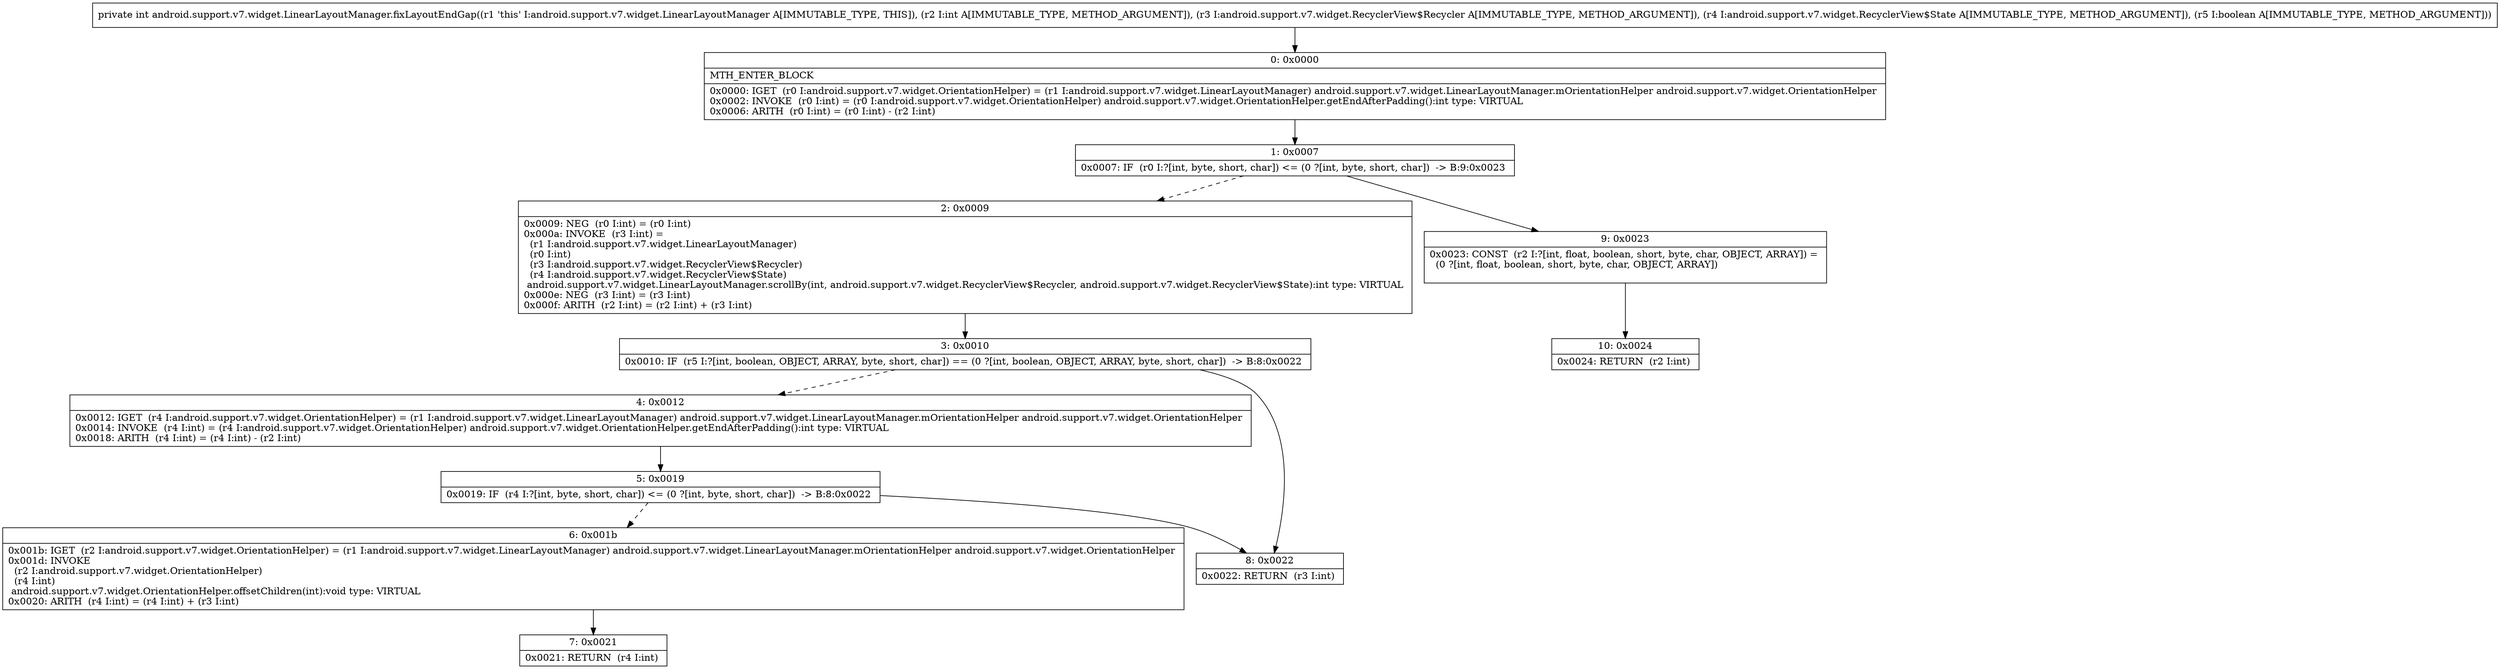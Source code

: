 digraph "CFG forandroid.support.v7.widget.LinearLayoutManager.fixLayoutEndGap(ILandroid\/support\/v7\/widget\/RecyclerView$Recycler;Landroid\/support\/v7\/widget\/RecyclerView$State;Z)I" {
Node_0 [shape=record,label="{0\:\ 0x0000|MTH_ENTER_BLOCK\l|0x0000: IGET  (r0 I:android.support.v7.widget.OrientationHelper) = (r1 I:android.support.v7.widget.LinearLayoutManager) android.support.v7.widget.LinearLayoutManager.mOrientationHelper android.support.v7.widget.OrientationHelper \l0x0002: INVOKE  (r0 I:int) = (r0 I:android.support.v7.widget.OrientationHelper) android.support.v7.widget.OrientationHelper.getEndAfterPadding():int type: VIRTUAL \l0x0006: ARITH  (r0 I:int) = (r0 I:int) \- (r2 I:int) \l}"];
Node_1 [shape=record,label="{1\:\ 0x0007|0x0007: IF  (r0 I:?[int, byte, short, char]) \<= (0 ?[int, byte, short, char])  \-\> B:9:0x0023 \l}"];
Node_2 [shape=record,label="{2\:\ 0x0009|0x0009: NEG  (r0 I:int) = (r0 I:int) \l0x000a: INVOKE  (r3 I:int) = \l  (r1 I:android.support.v7.widget.LinearLayoutManager)\l  (r0 I:int)\l  (r3 I:android.support.v7.widget.RecyclerView$Recycler)\l  (r4 I:android.support.v7.widget.RecyclerView$State)\l android.support.v7.widget.LinearLayoutManager.scrollBy(int, android.support.v7.widget.RecyclerView$Recycler, android.support.v7.widget.RecyclerView$State):int type: VIRTUAL \l0x000e: NEG  (r3 I:int) = (r3 I:int) \l0x000f: ARITH  (r2 I:int) = (r2 I:int) + (r3 I:int) \l}"];
Node_3 [shape=record,label="{3\:\ 0x0010|0x0010: IF  (r5 I:?[int, boolean, OBJECT, ARRAY, byte, short, char]) == (0 ?[int, boolean, OBJECT, ARRAY, byte, short, char])  \-\> B:8:0x0022 \l}"];
Node_4 [shape=record,label="{4\:\ 0x0012|0x0012: IGET  (r4 I:android.support.v7.widget.OrientationHelper) = (r1 I:android.support.v7.widget.LinearLayoutManager) android.support.v7.widget.LinearLayoutManager.mOrientationHelper android.support.v7.widget.OrientationHelper \l0x0014: INVOKE  (r4 I:int) = (r4 I:android.support.v7.widget.OrientationHelper) android.support.v7.widget.OrientationHelper.getEndAfterPadding():int type: VIRTUAL \l0x0018: ARITH  (r4 I:int) = (r4 I:int) \- (r2 I:int) \l}"];
Node_5 [shape=record,label="{5\:\ 0x0019|0x0019: IF  (r4 I:?[int, byte, short, char]) \<= (0 ?[int, byte, short, char])  \-\> B:8:0x0022 \l}"];
Node_6 [shape=record,label="{6\:\ 0x001b|0x001b: IGET  (r2 I:android.support.v7.widget.OrientationHelper) = (r1 I:android.support.v7.widget.LinearLayoutManager) android.support.v7.widget.LinearLayoutManager.mOrientationHelper android.support.v7.widget.OrientationHelper \l0x001d: INVOKE  \l  (r2 I:android.support.v7.widget.OrientationHelper)\l  (r4 I:int)\l android.support.v7.widget.OrientationHelper.offsetChildren(int):void type: VIRTUAL \l0x0020: ARITH  (r4 I:int) = (r4 I:int) + (r3 I:int) \l}"];
Node_7 [shape=record,label="{7\:\ 0x0021|0x0021: RETURN  (r4 I:int) \l}"];
Node_8 [shape=record,label="{8\:\ 0x0022|0x0022: RETURN  (r3 I:int) \l}"];
Node_9 [shape=record,label="{9\:\ 0x0023|0x0023: CONST  (r2 I:?[int, float, boolean, short, byte, char, OBJECT, ARRAY]) = \l  (0 ?[int, float, boolean, short, byte, char, OBJECT, ARRAY])\l \l}"];
Node_10 [shape=record,label="{10\:\ 0x0024|0x0024: RETURN  (r2 I:int) \l}"];
MethodNode[shape=record,label="{private int android.support.v7.widget.LinearLayoutManager.fixLayoutEndGap((r1 'this' I:android.support.v7.widget.LinearLayoutManager A[IMMUTABLE_TYPE, THIS]), (r2 I:int A[IMMUTABLE_TYPE, METHOD_ARGUMENT]), (r3 I:android.support.v7.widget.RecyclerView$Recycler A[IMMUTABLE_TYPE, METHOD_ARGUMENT]), (r4 I:android.support.v7.widget.RecyclerView$State A[IMMUTABLE_TYPE, METHOD_ARGUMENT]), (r5 I:boolean A[IMMUTABLE_TYPE, METHOD_ARGUMENT])) }"];
MethodNode -> Node_0;
Node_0 -> Node_1;
Node_1 -> Node_2[style=dashed];
Node_1 -> Node_9;
Node_2 -> Node_3;
Node_3 -> Node_4[style=dashed];
Node_3 -> Node_8;
Node_4 -> Node_5;
Node_5 -> Node_6[style=dashed];
Node_5 -> Node_8;
Node_6 -> Node_7;
Node_9 -> Node_10;
}

